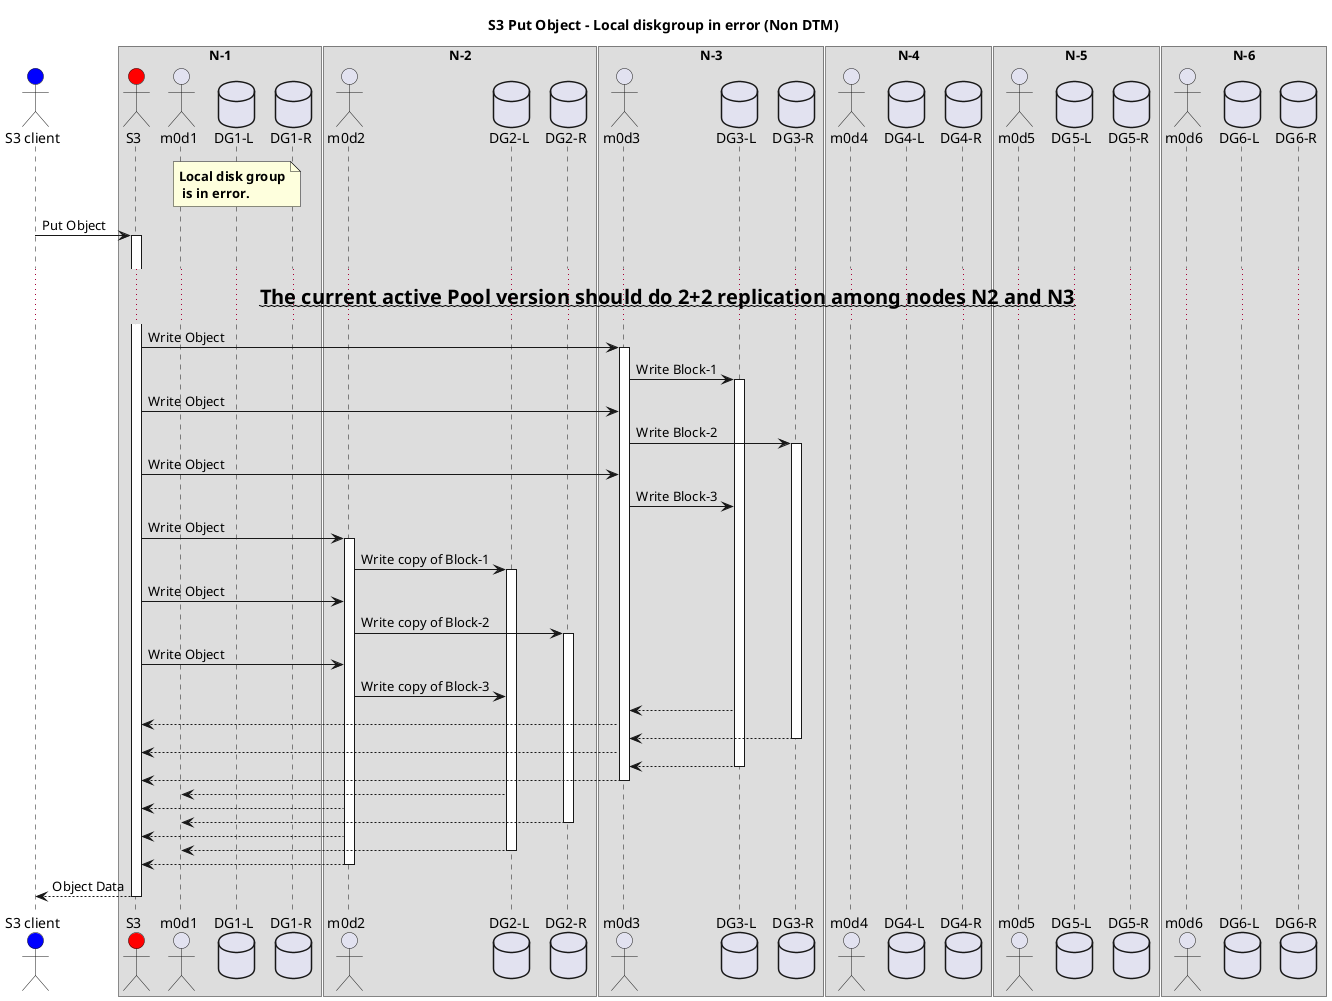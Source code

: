 @startuml
title <b>S3 Put Object - Local diskgroup in error (Non DTM)</b>

actor "S3 client" as S3C #blue
box "N-1"
actor S3 #red
actor m0d1
database "DG1-L"
database "DG1-R"
endbox

box "N-2"
actor m0d2
database "DG2-L"
database "DG2-R"
endbox

box "N-3"
actor m0d3
database "DG3-L"
database "DG3-R"
endbox

box "N-4"
actor m0d4
database "DG4-L"
database "DG4-R"
endbox

box "N-5"
actor m0d5
database "DG5-L"
database "DG5-R"
endbox

box "N-6"
actor m0d6
database "DG6-L"
database "DG6-R"
endbox

note over "DG1-L": <b>Local disk group\n<b> is in error.

S3C -> S3 ++: Put Object
|||
... <b><size:20>~~The current active Pool version should do 2+2 replication among nodes N2 and N3~~</b> ...


S3->m0d3 ++ :Write Object
m0d3 -> "DG3-L" ++ :Write Block-1

S3->m0d3 :Write Object
m0d3 -> "DG3-R" ++ :Write Block-2

S3->m0d3 :Write Object
m0d3 -> "DG3-L" :Write Block-3

S3->m0d2 ++ :Write Object
m0d2 -> "DG2-L" ++ :Write copy of Block-1

S3->m0d2 :Write Object
m0d2 -> "DG2-R" ++ :Write copy of Block-2

S3->m0d2 :Write Object
m0d2 -> "DG2-L" :Write copy of Block-3



"DG3-L" -->  m0d3
m0d3-->S3

"DG3-R" -->  m0d3 --
m0d3-->S3

"DG3-L" -->  m0d3 --
m0d3-->S3 --

"DG2-L" -->  m0d1
m0d2-->S3

"DG2-R" -->  m0d1 --
m0d2-->S3

"DG2-L" -->  m0d1 --
m0d2-->S3 --


S3C <-- S3 -- : Object Data
@enduml

